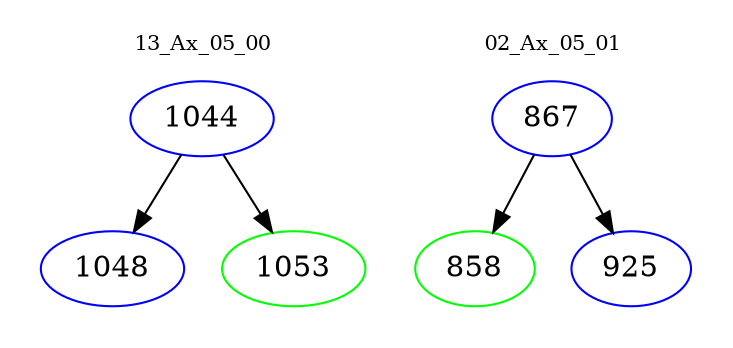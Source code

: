 digraph{
subgraph cluster_0 {
color = white
label = "13_Ax_05_00";
fontsize=10;
T0_1044 [label="1044", color="blue"]
T0_1044 -> T0_1048 [color="black"]
T0_1048 [label="1048", color="blue"]
T0_1044 -> T0_1053 [color="black"]
T0_1053 [label="1053", color="green"]
}
subgraph cluster_1 {
color = white
label = "02_Ax_05_01";
fontsize=10;
T1_867 [label="867", color="blue"]
T1_867 -> T1_858 [color="black"]
T1_858 [label="858", color="green"]
T1_867 -> T1_925 [color="black"]
T1_925 [label="925", color="blue"]
}
}

